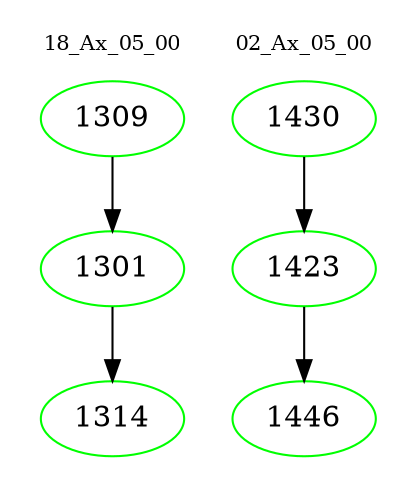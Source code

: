digraph{
subgraph cluster_0 {
color = white
label = "18_Ax_05_00";
fontsize=10;
T0_1309 [label="1309", color="green"]
T0_1309 -> T0_1301 [color="black"]
T0_1301 [label="1301", color="green"]
T0_1301 -> T0_1314 [color="black"]
T0_1314 [label="1314", color="green"]
}
subgraph cluster_1 {
color = white
label = "02_Ax_05_00";
fontsize=10;
T1_1430 [label="1430", color="green"]
T1_1430 -> T1_1423 [color="black"]
T1_1423 [label="1423", color="green"]
T1_1423 -> T1_1446 [color="black"]
T1_1446 [label="1446", color="green"]
}
}
